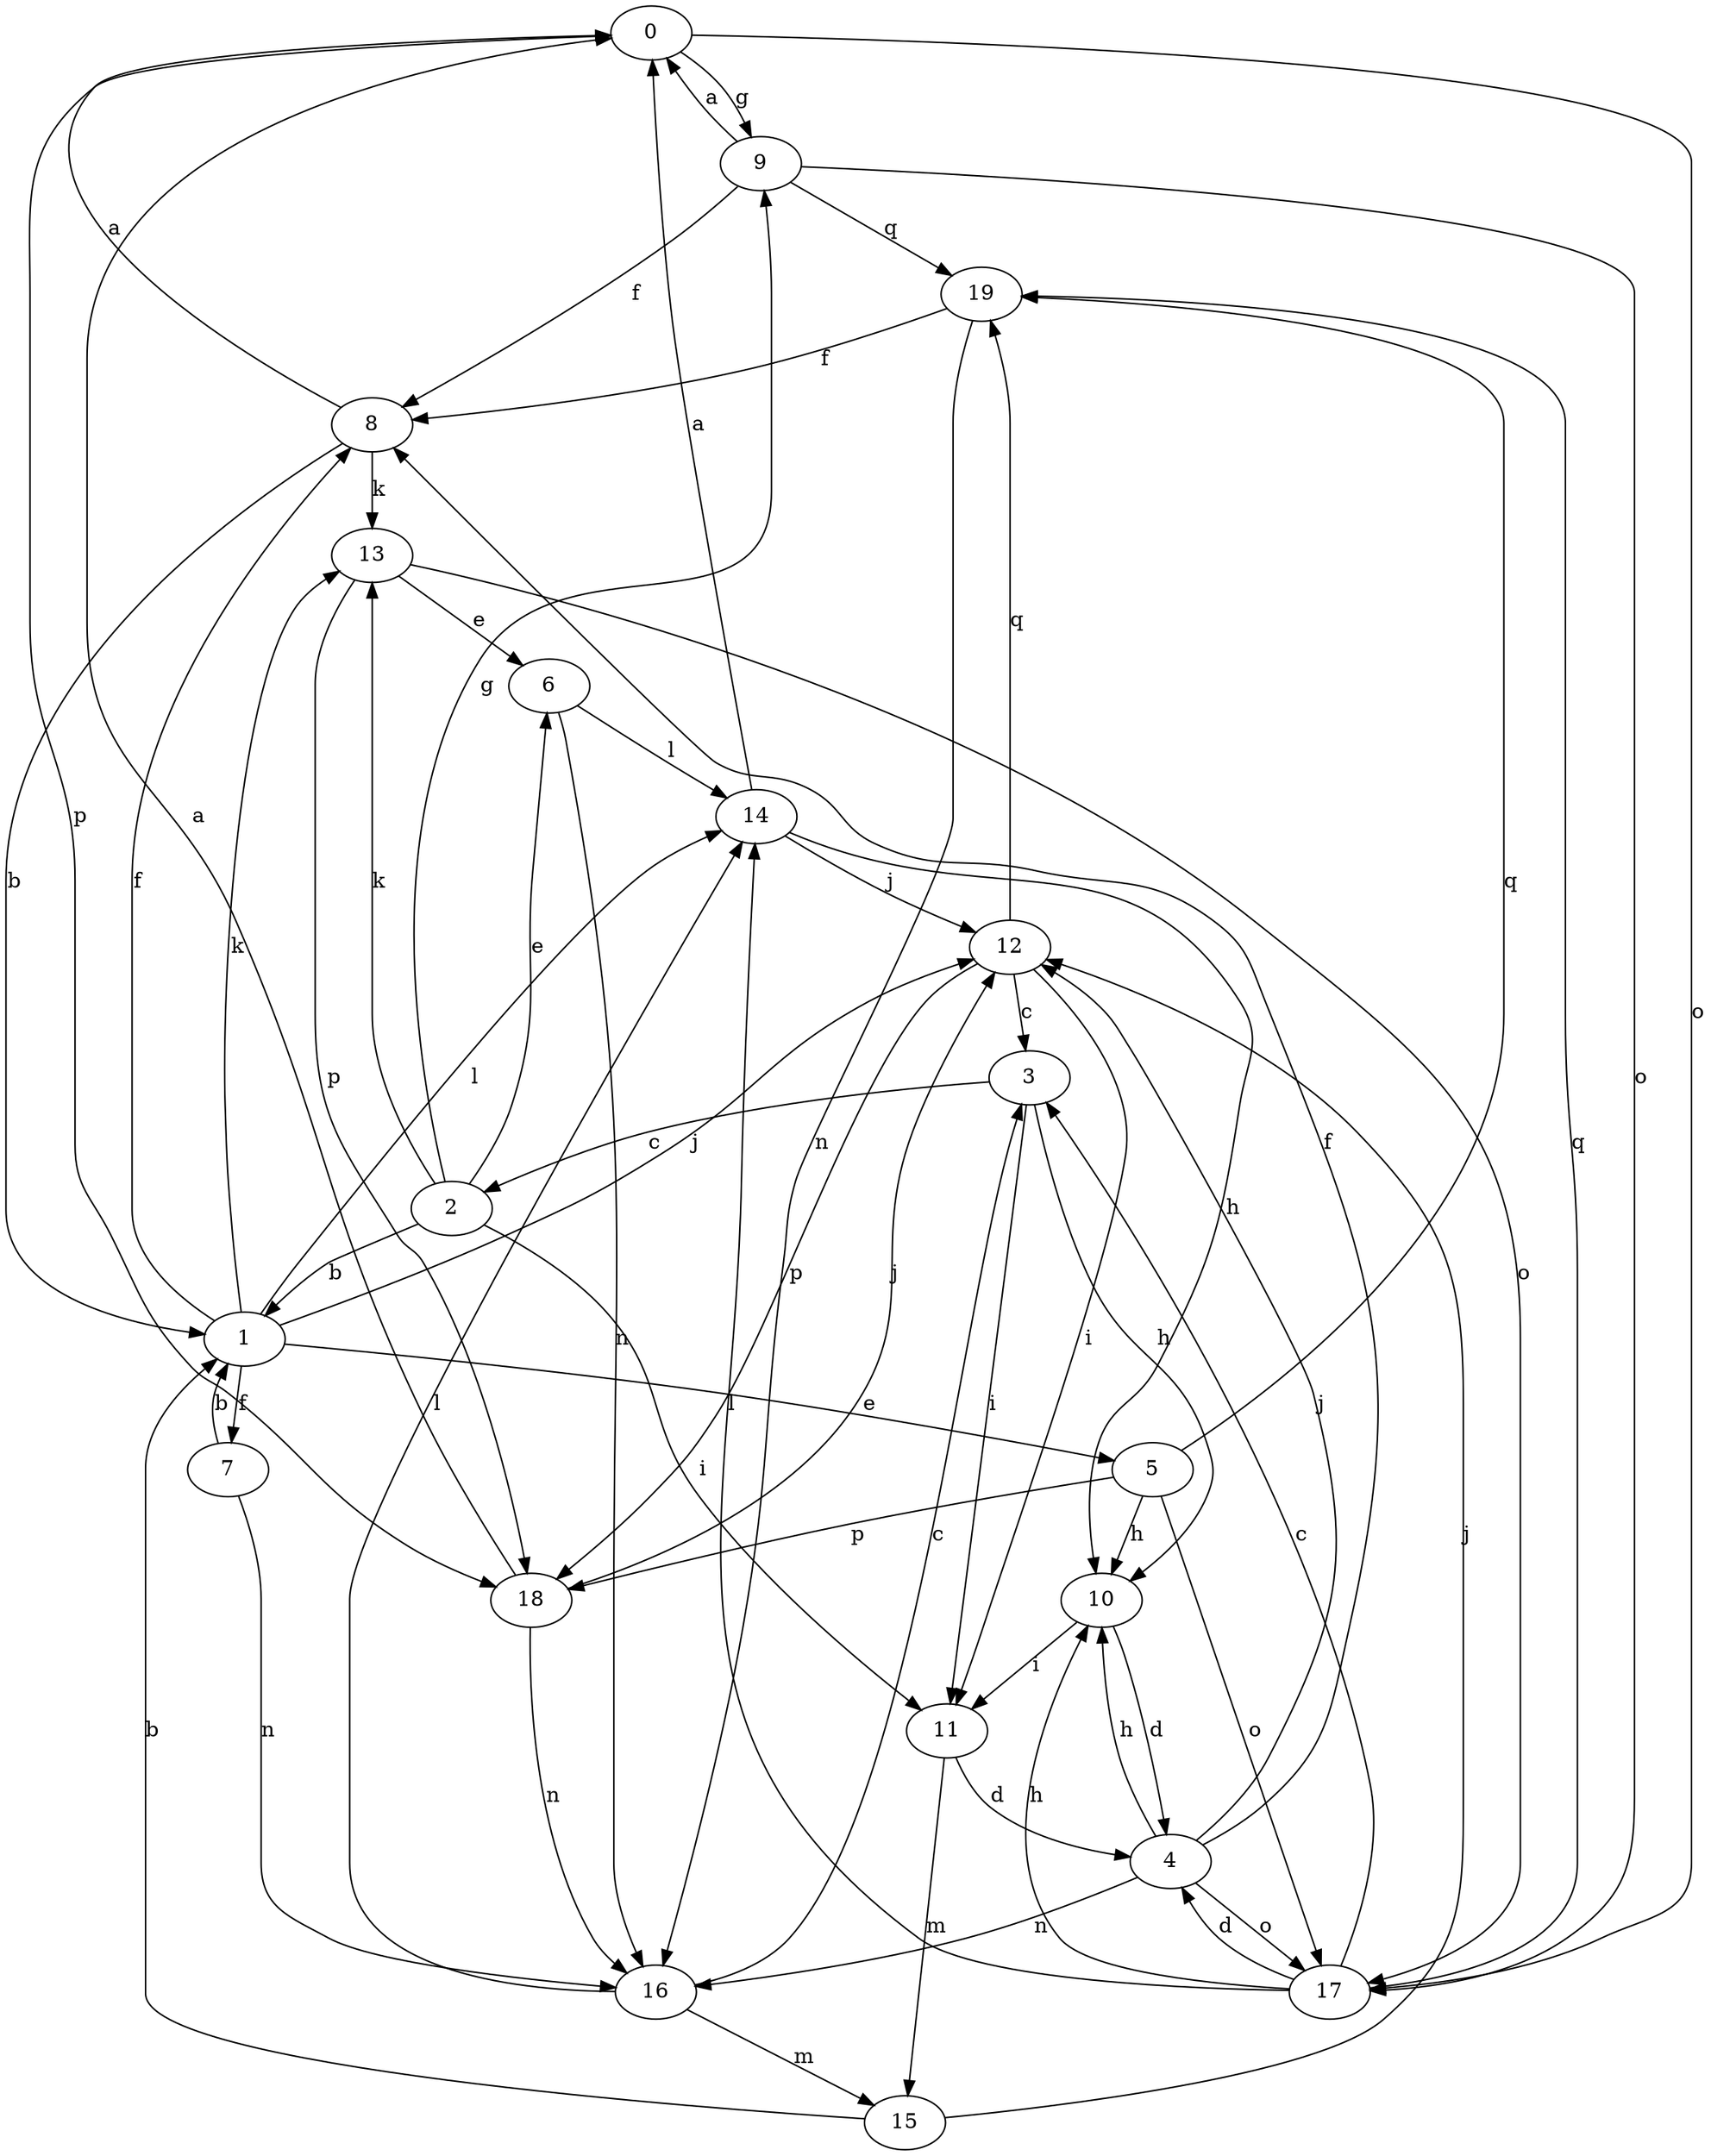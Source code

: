 strict digraph  {
0;
1;
2;
3;
4;
5;
6;
7;
8;
9;
10;
11;
12;
13;
14;
15;
16;
17;
18;
19;
0 -> 9  [label=g];
0 -> 17  [label=o];
0 -> 18  [label=p];
1 -> 5  [label=e];
1 -> 7  [label=f];
1 -> 8  [label=f];
1 -> 12  [label=j];
1 -> 13  [label=k];
1 -> 14  [label=l];
2 -> 1  [label=b];
2 -> 6  [label=e];
2 -> 9  [label=g];
2 -> 11  [label=i];
2 -> 13  [label=k];
3 -> 2  [label=c];
3 -> 10  [label=h];
3 -> 11  [label=i];
4 -> 8  [label=f];
4 -> 10  [label=h];
4 -> 12  [label=j];
4 -> 16  [label=n];
4 -> 17  [label=o];
5 -> 10  [label=h];
5 -> 17  [label=o];
5 -> 18  [label=p];
5 -> 19  [label=q];
6 -> 14  [label=l];
6 -> 16  [label=n];
7 -> 1  [label=b];
7 -> 16  [label=n];
8 -> 0  [label=a];
8 -> 1  [label=b];
8 -> 13  [label=k];
9 -> 0  [label=a];
9 -> 8  [label=f];
9 -> 17  [label=o];
9 -> 19  [label=q];
10 -> 4  [label=d];
10 -> 11  [label=i];
11 -> 4  [label=d];
11 -> 15  [label=m];
12 -> 3  [label=c];
12 -> 11  [label=i];
12 -> 18  [label=p];
12 -> 19  [label=q];
13 -> 6  [label=e];
13 -> 17  [label=o];
13 -> 18  [label=p];
14 -> 0  [label=a];
14 -> 10  [label=h];
14 -> 12  [label=j];
15 -> 1  [label=b];
15 -> 12  [label=j];
16 -> 3  [label=c];
16 -> 14  [label=l];
16 -> 15  [label=m];
17 -> 3  [label=c];
17 -> 4  [label=d];
17 -> 10  [label=h];
17 -> 14  [label=l];
17 -> 19  [label=q];
18 -> 0  [label=a];
18 -> 12  [label=j];
18 -> 16  [label=n];
19 -> 8  [label=f];
19 -> 16  [label=n];
}
